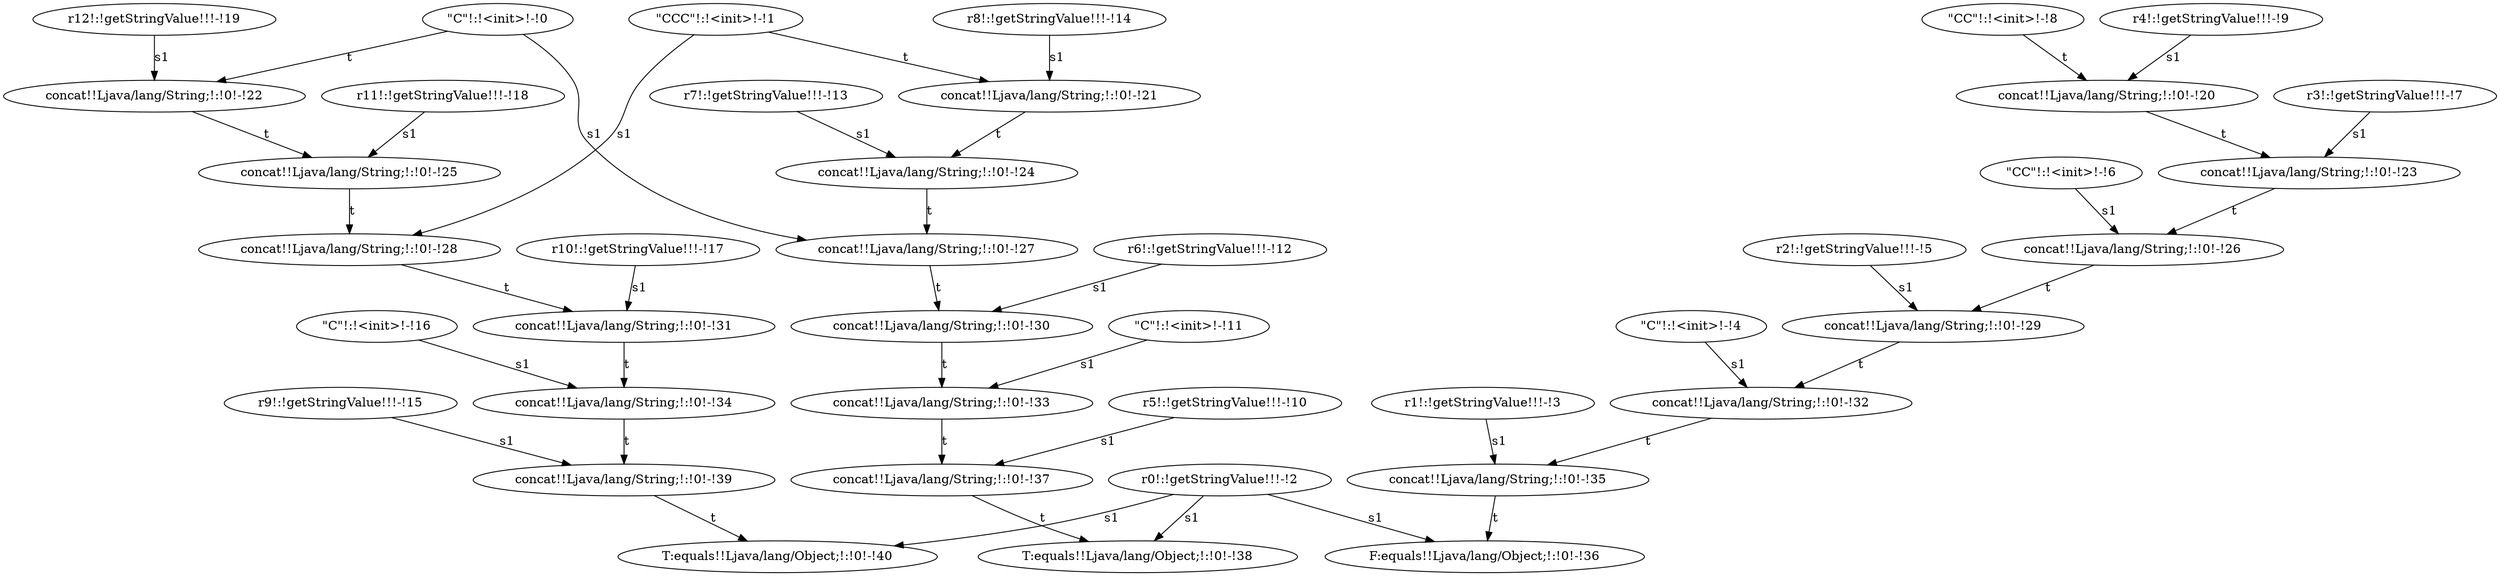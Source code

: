 digraph G {
  26 [ label="concat!!Ljava/lang/String;!:!0!-!26" ];
  32 [ label="concat!!Ljava/lang/String;!:!0!-!32" ];
  0 [ label="\"C\"!:!<init>!-!0" ];
  11 [ label="\"C\"!:!<init>!-!11" ];
  14 [ label="r8!:!getStringValue!!!-!14" ];
  22 [ label="concat!!Ljava/lang/String;!:!0!-!22" ];
  2 [ label="r0!:!getStringValue!!!-!2" ];
  19 [ label="r12!:!getStringValue!!!-!19" ];
  6 [ label="\"CC\"!:!<init>!-!6" ];
  12 [ label="r6!:!getStringValue!!!-!12" ];
  27 [ label="concat!!Ljava/lang/String;!:!0!-!27" ];
  10 [ label="r5!:!getStringValue!!!-!10" ];
  16 [ label="\"C\"!:!<init>!-!16" ];
  20 [ label="concat!!Ljava/lang/String;!:!0!-!20" ];
  33 [ label="concat!!Ljava/lang/String;!:!0!-!33" ];
  8 [ label="\"CC\"!:!<init>!-!8" ];
  37 [ label="concat!!Ljava/lang/String;!:!0!-!37" ];
  13 [ label="r7!:!getStringValue!!!-!13" ];
  21 [ label="concat!!Ljava/lang/String;!:!0!-!21" ];
  31 [ label="concat!!Ljava/lang/String;!:!0!-!31" ];
  23 [ label="concat!!Ljava/lang/String;!:!0!-!23" ];
  29 [ label="concat!!Ljava/lang/String;!:!0!-!29" ];
  40 [ label="T:equals!!Ljava/lang/Object;!:!0!-!40" ];
  9 [ label="r4!:!getStringValue!!!-!9" ];
  5 [ label="r2!:!getStringValue!!!-!5" ];
  3 [ label="r1!:!getStringValue!!!-!3" ];
  25 [ label="concat!!Ljava/lang/String;!:!0!-!25" ];
  24 [ label="concat!!Ljava/lang/String;!:!0!-!24" ];
  4 [ label="\"C\"!:!<init>!-!4" ];
  17 [ label="r10!:!getStringValue!!!-!17" ];
  7 [ label="r3!:!getStringValue!!!-!7" ];
  39 [ label="concat!!Ljava/lang/String;!:!0!-!39" ];
  36 [ label="F:equals!!Ljava/lang/Object;!:!0!-!36" ];
  15 [ label="r9!:!getStringValue!!!-!15" ];
  18 [ label="r11!:!getStringValue!!!-!18" ];
  34 [ label="concat!!Ljava/lang/String;!:!0!-!34" ];
  28 [ label="concat!!Ljava/lang/String;!:!0!-!28" ];
  1 [ label="\"CCC\"!:!<init>!-!1" ];
  38 [ label="T:equals!!Ljava/lang/Object;!:!0!-!38" ];
  35 [ label="concat!!Ljava/lang/String;!:!0!-!35" ];
  30 [ label="concat!!Ljava/lang/String;!:!0!-!30" ];
  3 -> 35 [ label="s1" ];
  32 -> 35 [ label="t" ];
  2 -> 36 [ label="s1" ];
  35 -> 36 [ label="t" ];
  10 -> 37 [ label="s1" ];
  33 -> 37 [ label="t" ];
  2 -> 38 [ label="s1" ];
  37 -> 38 [ label="t" ];
  15 -> 39 [ label="s1" ];
  34 -> 39 [ label="t" ];
  2 -> 40 [ label="s1" ];
  39 -> 40 [ label="t" ];
  4 -> 32 [ label="s1" ];
  29 -> 32 [ label="t" ];
  5 -> 29 [ label="s1" ];
  26 -> 29 [ label="t" ];
  6 -> 26 [ label="s1" ];
  23 -> 26 [ label="t" ];
  7 -> 23 [ label="s1" ];
  20 -> 23 [ label="t" ];
  8 -> 20 [ label="t" ];
  9 -> 20 [ label="s1" ];
  11 -> 33 [ label="s1" ];
  30 -> 33 [ label="t" ];
  12 -> 30 [ label="s1" ];
  27 -> 30 [ label="t" ];
  0 -> 27 [ label="s1" ];
  24 -> 27 [ label="t" ];
  13 -> 24 [ label="s1" ];
  21 -> 24 [ label="t" ];
  1 -> 21 [ label="t" ];
  14 -> 21 [ label="s1" ];
  16 -> 34 [ label="s1" ];
  31 -> 34 [ label="t" ];
  17 -> 31 [ label="s1" ];
  28 -> 31 [ label="t" ];
  1 -> 28 [ label="s1" ];
  25 -> 28 [ label="t" ];
  18 -> 25 [ label="s1" ];
  22 -> 25 [ label="t" ];
  0 -> 22 [ label="t" ];
  19 -> 22 [ label="s1" ];
}
